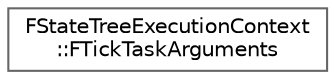 digraph "Graphical Class Hierarchy"
{
 // INTERACTIVE_SVG=YES
 // LATEX_PDF_SIZE
  bgcolor="transparent";
  edge [fontname=Helvetica,fontsize=10,labelfontname=Helvetica,labelfontsize=10];
  node [fontname=Helvetica,fontsize=10,shape=box,height=0.2,width=0.4];
  rankdir="LR";
  Node0 [id="Node000000",label="FStateTreeExecutionContext\l::FTickTaskArguments",height=0.2,width=0.4,color="grey40", fillcolor="white", style="filled",URL="$df/dd1/structFStateTreeExecutionContext_1_1FTickTaskArguments.html",tooltip=" "];
}
